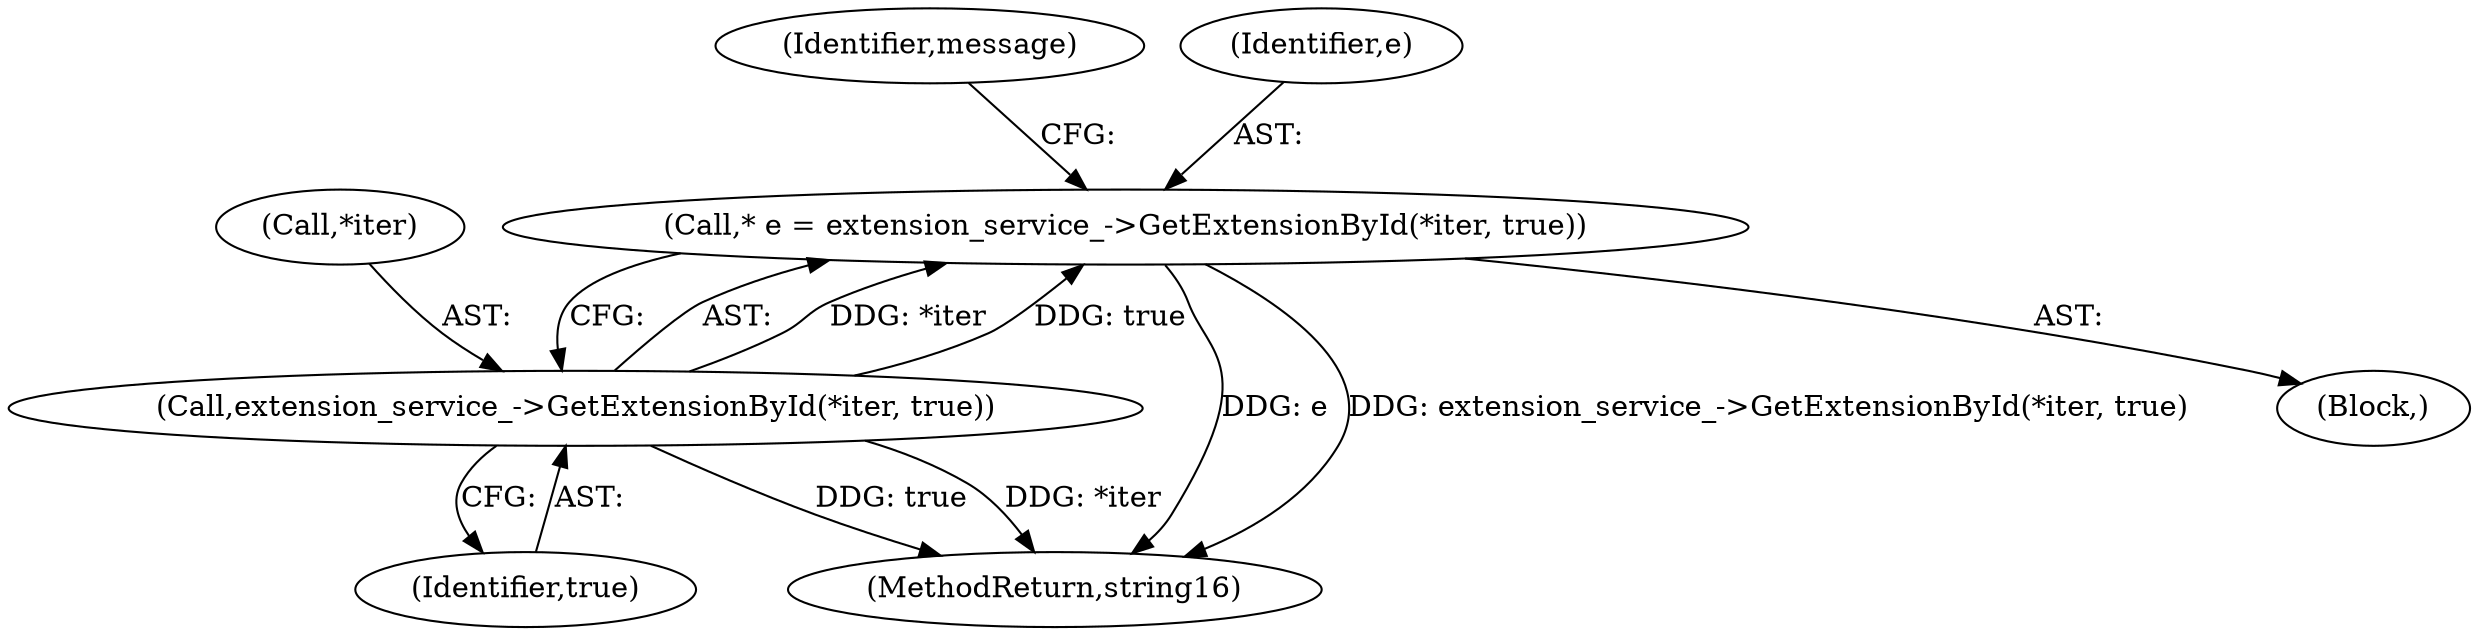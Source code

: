 digraph "0_Chrome_6b5f83842b5edb5d4bd6684b196b3630c6769731_0@pointer" {
"1000121" [label="(Call,* e = extension_service_->GetExtensionById(*iter, true))"];
"1000123" [label="(Call,extension_service_->GetExtensionById(*iter, true))"];
"1000124" [label="(Call,*iter)"];
"1000126" [label="(Identifier,true)"];
"1000128" [label="(Identifier,message)"];
"1000122" [label="(Identifier,e)"];
"1000119" [label="(Block,)"];
"1000121" [label="(Call,* e = extension_service_->GetExtensionById(*iter, true))"];
"1000138" [label="(MethodReturn,string16)"];
"1000123" [label="(Call,extension_service_->GetExtensionById(*iter, true))"];
"1000121" -> "1000119"  [label="AST: "];
"1000121" -> "1000123"  [label="CFG: "];
"1000122" -> "1000121"  [label="AST: "];
"1000123" -> "1000121"  [label="AST: "];
"1000128" -> "1000121"  [label="CFG: "];
"1000121" -> "1000138"  [label="DDG: e"];
"1000121" -> "1000138"  [label="DDG: extension_service_->GetExtensionById(*iter, true)"];
"1000123" -> "1000121"  [label="DDG: *iter"];
"1000123" -> "1000121"  [label="DDG: true"];
"1000123" -> "1000126"  [label="CFG: "];
"1000124" -> "1000123"  [label="AST: "];
"1000126" -> "1000123"  [label="AST: "];
"1000123" -> "1000138"  [label="DDG: true"];
"1000123" -> "1000138"  [label="DDG: *iter"];
}
